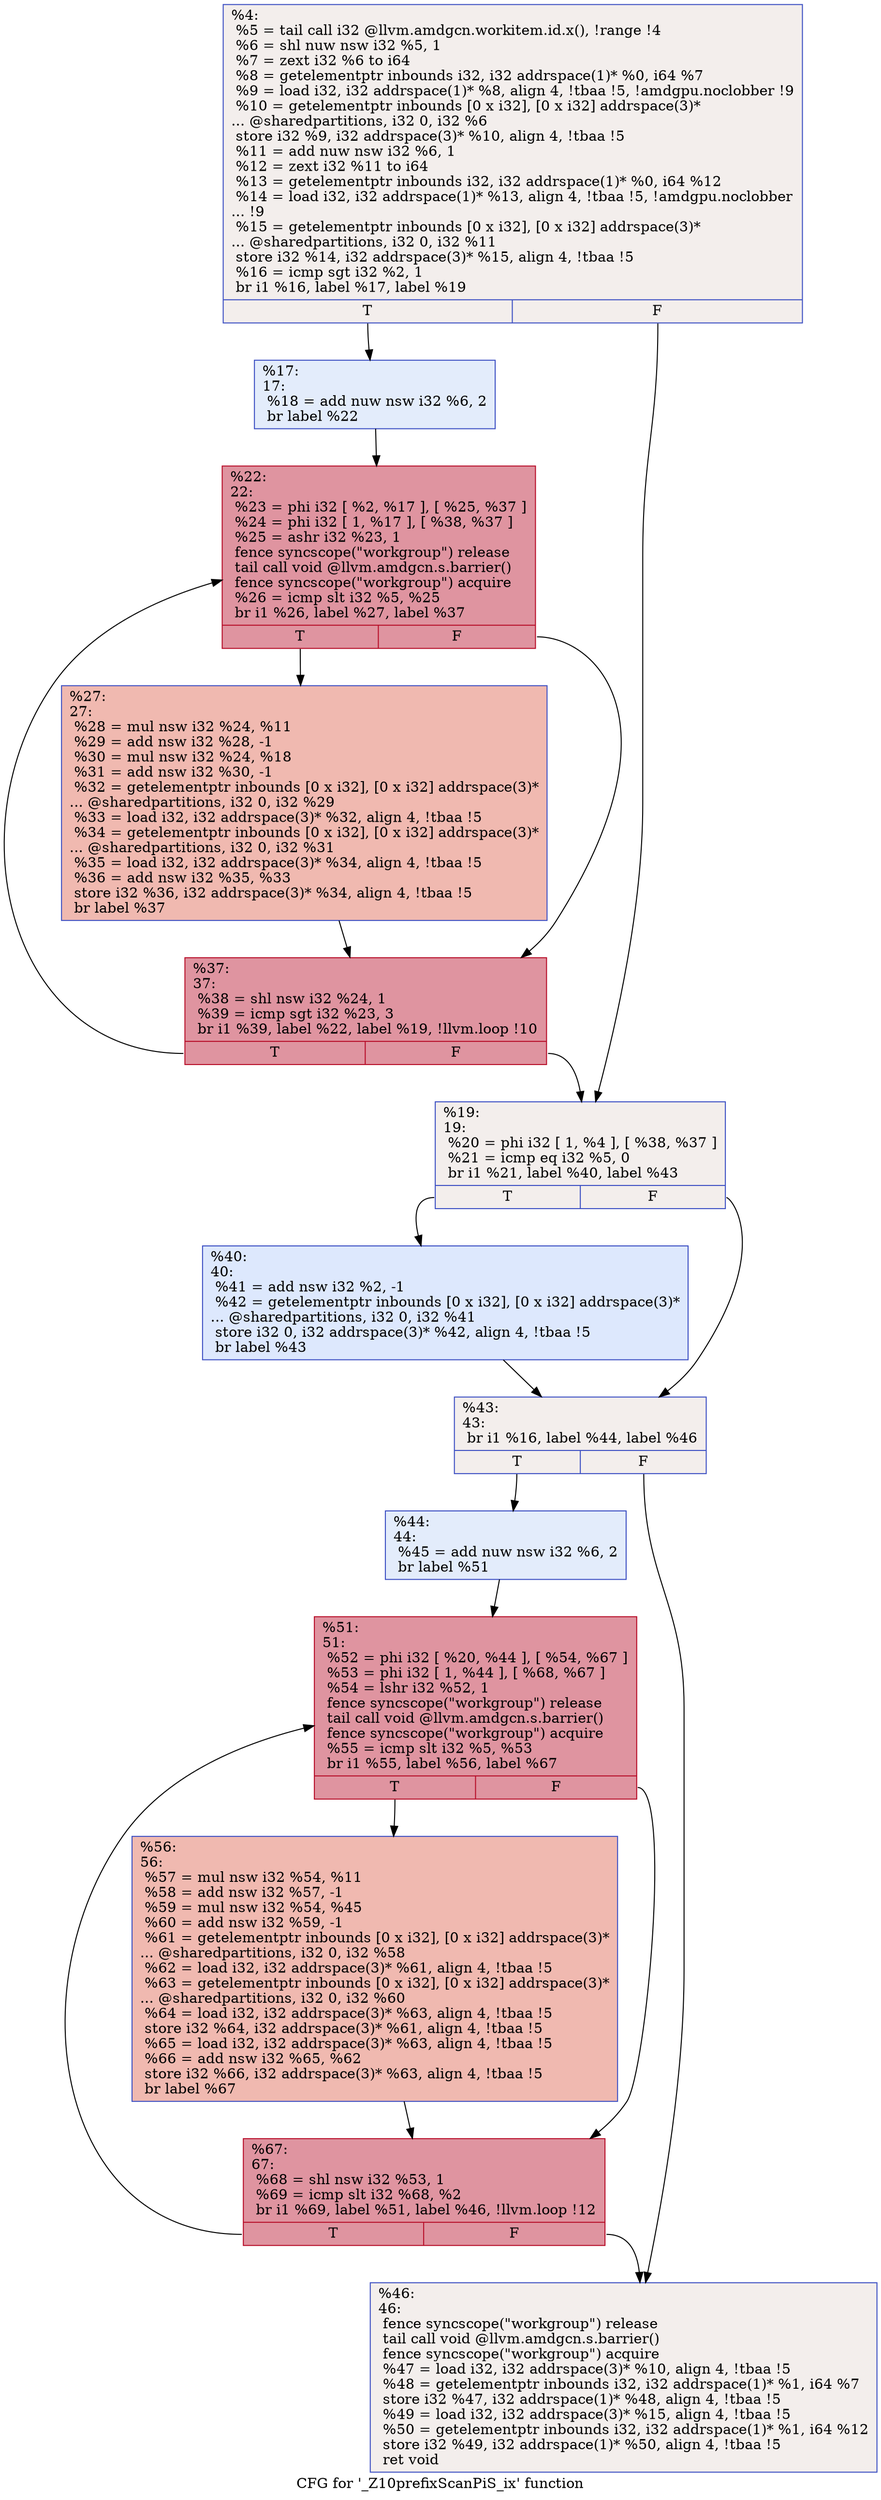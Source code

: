 digraph "CFG for '_Z10prefixScanPiS_ix' function" {
	label="CFG for '_Z10prefixScanPiS_ix' function";

	Node0x5a0e4c0 [shape=record,color="#3d50c3ff", style=filled, fillcolor="#e3d9d370",label="{%4:\l  %5 = tail call i32 @llvm.amdgcn.workitem.id.x(), !range !4\l  %6 = shl nuw nsw i32 %5, 1\l  %7 = zext i32 %6 to i64\l  %8 = getelementptr inbounds i32, i32 addrspace(1)* %0, i64 %7\l  %9 = load i32, i32 addrspace(1)* %8, align 4, !tbaa !5, !amdgpu.noclobber !9\l  %10 = getelementptr inbounds [0 x i32], [0 x i32] addrspace(3)*\l... @sharedpartitions, i32 0, i32 %6\l  store i32 %9, i32 addrspace(3)* %10, align 4, !tbaa !5\l  %11 = add nuw nsw i32 %6, 1\l  %12 = zext i32 %11 to i64\l  %13 = getelementptr inbounds i32, i32 addrspace(1)* %0, i64 %12\l  %14 = load i32, i32 addrspace(1)* %13, align 4, !tbaa !5, !amdgpu.noclobber\l... !9\l  %15 = getelementptr inbounds [0 x i32], [0 x i32] addrspace(3)*\l... @sharedpartitions, i32 0, i32 %11\l  store i32 %14, i32 addrspace(3)* %15, align 4, !tbaa !5\l  %16 = icmp sgt i32 %2, 1\l  br i1 %16, label %17, label %19\l|{<s0>T|<s1>F}}"];
	Node0x5a0e4c0:s0 -> Node0x5a0e510;
	Node0x5a0e4c0:s1 -> Node0x5a0fa60;
	Node0x5a0e510 [shape=record,color="#3d50c3ff", style=filled, fillcolor="#bfd3f670",label="{%17:\l17:                                               \l  %18 = add nuw nsw i32 %6, 2\l  br label %22\l}"];
	Node0x5a0e510 -> Node0x5a112b0;
	Node0x5a0fa60 [shape=record,color="#3d50c3ff", style=filled, fillcolor="#e3d9d370",label="{%19:\l19:                                               \l  %20 = phi i32 [ 1, %4 ], [ %38, %37 ]\l  %21 = icmp eq i32 %5, 0\l  br i1 %21, label %40, label %43\l|{<s0>T|<s1>F}}"];
	Node0x5a0fa60:s0 -> Node0x5a11570;
	Node0x5a0fa60:s1 -> Node0x5a11600;
	Node0x5a112b0 [shape=record,color="#b70d28ff", style=filled, fillcolor="#b70d2870",label="{%22:\l22:                                               \l  %23 = phi i32 [ %2, %17 ], [ %25, %37 ]\l  %24 = phi i32 [ 1, %17 ], [ %38, %37 ]\l  %25 = ashr i32 %23, 1\l  fence syncscope(\"workgroup\") release\l  tail call void @llvm.amdgcn.s.barrier()\l  fence syncscope(\"workgroup\") acquire\l  %26 = icmp slt i32 %5, %25\l  br i1 %26, label %27, label %37\l|{<s0>T|<s1>F}}"];
	Node0x5a112b0:s0 -> Node0x5a11cd0;
	Node0x5a112b0:s1 -> Node0x5a113a0;
	Node0x5a11cd0 [shape=record,color="#3d50c3ff", style=filled, fillcolor="#de614d70",label="{%27:\l27:                                               \l  %28 = mul nsw i32 %24, %11\l  %29 = add nsw i32 %28, -1\l  %30 = mul nsw i32 %24, %18\l  %31 = add nsw i32 %30, -1\l  %32 = getelementptr inbounds [0 x i32], [0 x i32] addrspace(3)*\l... @sharedpartitions, i32 0, i32 %29\l  %33 = load i32, i32 addrspace(3)* %32, align 4, !tbaa !5\l  %34 = getelementptr inbounds [0 x i32], [0 x i32] addrspace(3)*\l... @sharedpartitions, i32 0, i32 %31\l  %35 = load i32, i32 addrspace(3)* %34, align 4, !tbaa !5\l  %36 = add nsw i32 %35, %33\l  store i32 %36, i32 addrspace(3)* %34, align 4, !tbaa !5\l  br label %37\l}"];
	Node0x5a11cd0 -> Node0x5a113a0;
	Node0x5a113a0 [shape=record,color="#b70d28ff", style=filled, fillcolor="#b70d2870",label="{%37:\l37:                                               \l  %38 = shl nsw i32 %24, 1\l  %39 = icmp sgt i32 %23, 3\l  br i1 %39, label %22, label %19, !llvm.loop !10\l|{<s0>T|<s1>F}}"];
	Node0x5a113a0:s0 -> Node0x5a112b0;
	Node0x5a113a0:s1 -> Node0x5a0fa60;
	Node0x5a11570 [shape=record,color="#3d50c3ff", style=filled, fillcolor="#b2ccfb70",label="{%40:\l40:                                               \l  %41 = add nsw i32 %2, -1\l  %42 = getelementptr inbounds [0 x i32], [0 x i32] addrspace(3)*\l... @sharedpartitions, i32 0, i32 %41\l  store i32 0, i32 addrspace(3)* %42, align 4, !tbaa !5\l  br label %43\l}"];
	Node0x5a11570 -> Node0x5a11600;
	Node0x5a11600 [shape=record,color="#3d50c3ff", style=filled, fillcolor="#e3d9d370",label="{%43:\l43:                                               \l  br i1 %16, label %44, label %46\l|{<s0>T|<s1>F}}"];
	Node0x5a11600:s0 -> Node0x5a12a10;
	Node0x5a11600:s1 -> Node0x5a12a60;
	Node0x5a12a10 [shape=record,color="#3d50c3ff", style=filled, fillcolor="#bfd3f670",label="{%44:\l44:                                               \l  %45 = add nuw nsw i32 %6, 2\l  br label %51\l}"];
	Node0x5a12a10 -> Node0x5a12bf0;
	Node0x5a12a60 [shape=record,color="#3d50c3ff", style=filled, fillcolor="#e3d9d370",label="{%46:\l46:                                               \l  fence syncscope(\"workgroup\") release\l  tail call void @llvm.amdgcn.s.barrier()\l  fence syncscope(\"workgroup\") acquire\l  %47 = load i32, i32 addrspace(3)* %10, align 4, !tbaa !5\l  %48 = getelementptr inbounds i32, i32 addrspace(1)* %1, i64 %7\l  store i32 %47, i32 addrspace(1)* %48, align 4, !tbaa !5\l  %49 = load i32, i32 addrspace(3)* %15, align 4, !tbaa !5\l  %50 = getelementptr inbounds i32, i32 addrspace(1)* %1, i64 %12\l  store i32 %49, i32 addrspace(1)* %50, align 4, !tbaa !5\l  ret void\l}"];
	Node0x5a12bf0 [shape=record,color="#b70d28ff", style=filled, fillcolor="#b70d2870",label="{%51:\l51:                                               \l  %52 = phi i32 [ %20, %44 ], [ %54, %67 ]\l  %53 = phi i32 [ 1, %44 ], [ %68, %67 ]\l  %54 = lshr i32 %52, 1\l  fence syncscope(\"workgroup\") release\l  tail call void @llvm.amdgcn.s.barrier()\l  fence syncscope(\"workgroup\") acquire\l  %55 = icmp slt i32 %5, %53\l  br i1 %55, label %56, label %67\l|{<s0>T|<s1>F}}"];
	Node0x5a12bf0:s0 -> Node0x5a13640;
	Node0x5a12bf0:s1 -> Node0x5a13200;
	Node0x5a13640 [shape=record,color="#3d50c3ff", style=filled, fillcolor="#de614d70",label="{%56:\l56:                                               \l  %57 = mul nsw i32 %54, %11\l  %58 = add nsw i32 %57, -1\l  %59 = mul nsw i32 %54, %45\l  %60 = add nsw i32 %59, -1\l  %61 = getelementptr inbounds [0 x i32], [0 x i32] addrspace(3)*\l... @sharedpartitions, i32 0, i32 %58\l  %62 = load i32, i32 addrspace(3)* %61, align 4, !tbaa !5\l  %63 = getelementptr inbounds [0 x i32], [0 x i32] addrspace(3)*\l... @sharedpartitions, i32 0, i32 %60\l  %64 = load i32, i32 addrspace(3)* %63, align 4, !tbaa !5\l  store i32 %64, i32 addrspace(3)* %61, align 4, !tbaa !5\l  %65 = load i32, i32 addrspace(3)* %63, align 4, !tbaa !5\l  %66 = add nsw i32 %65, %62\l  store i32 %66, i32 addrspace(3)* %63, align 4, !tbaa !5\l  br label %67\l}"];
	Node0x5a13640 -> Node0x5a13200;
	Node0x5a13200 [shape=record,color="#b70d28ff", style=filled, fillcolor="#b70d2870",label="{%67:\l67:                                               \l  %68 = shl nsw i32 %53, 1\l  %69 = icmp slt i32 %68, %2\l  br i1 %69, label %51, label %46, !llvm.loop !12\l|{<s0>T|<s1>F}}"];
	Node0x5a13200:s0 -> Node0x5a12bf0;
	Node0x5a13200:s1 -> Node0x5a12a60;
}
